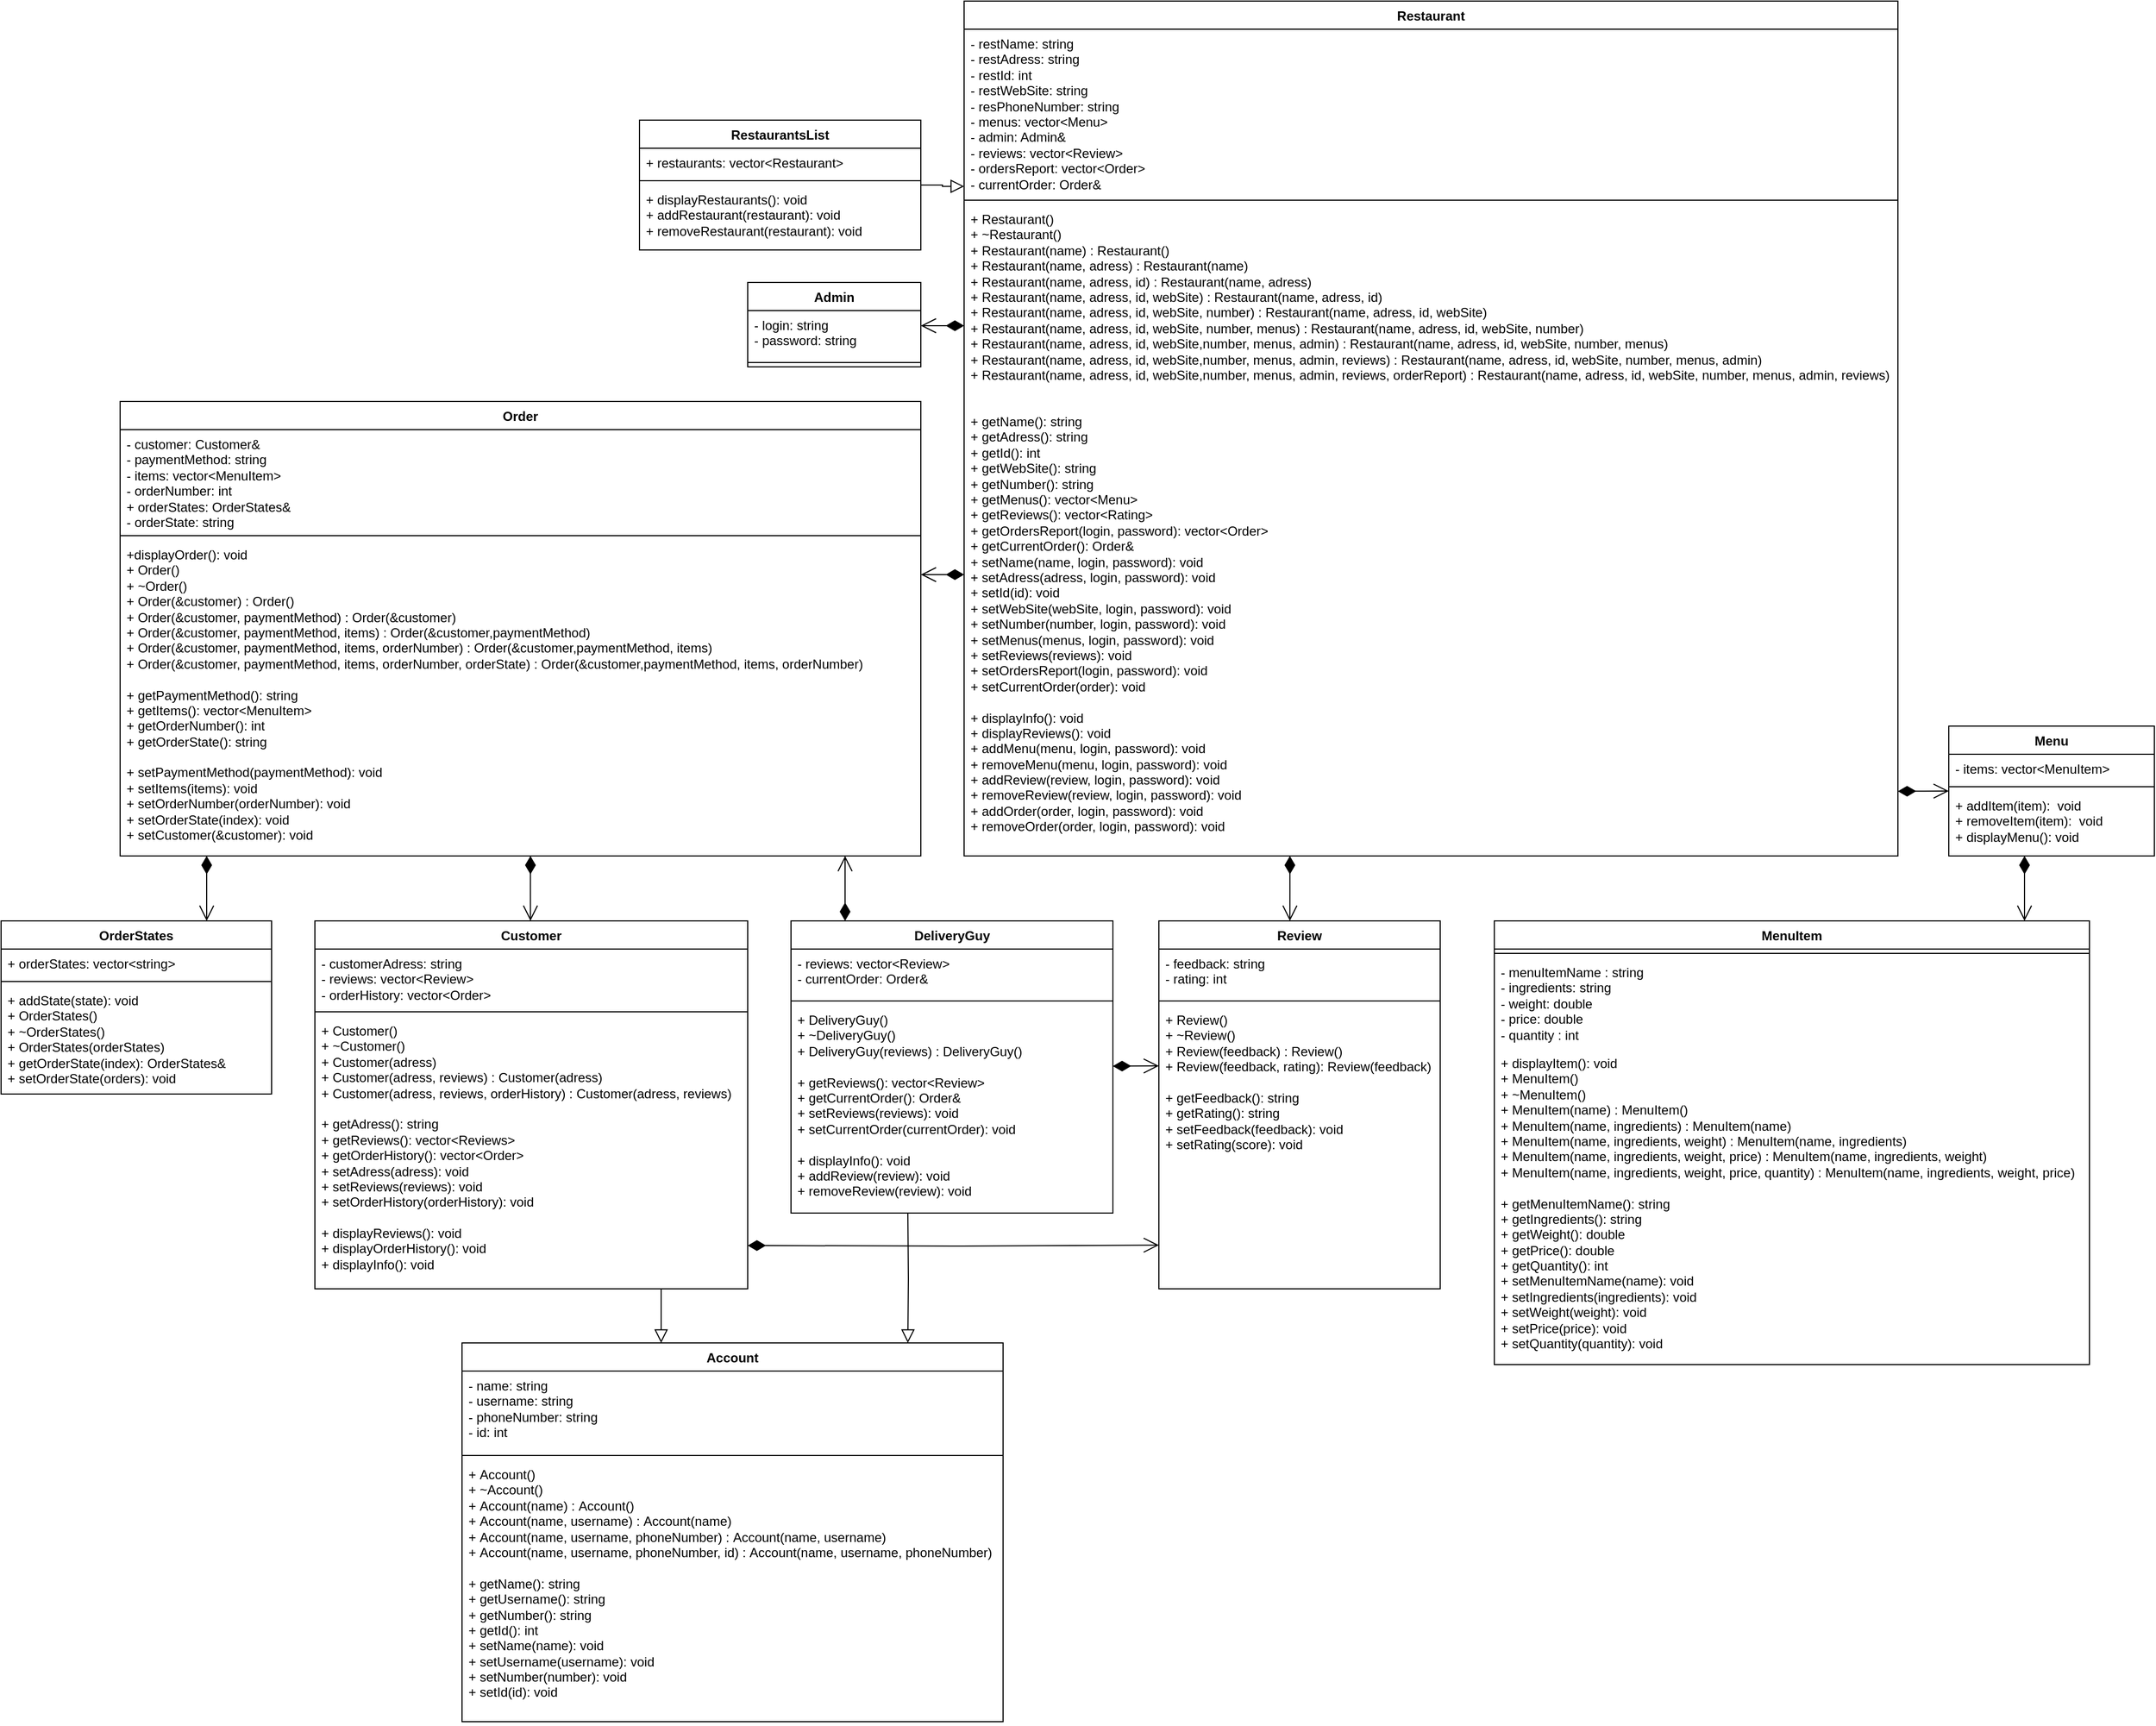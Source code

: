 <mxfile version="23.1.2" type="github">
  <diagram name="Сторінка-1" id="nTbSs-eOX7MSh_iyYzCm">
    <mxGraphModel dx="4687" dy="3538" grid="1" gridSize="10" guides="1" tooltips="1" connect="1" arrows="1" fold="1" page="1" pageScale="1" pageWidth="827" pageHeight="1169" math="0" shadow="0">
      <root>
        <mxCell id="0" />
        <mxCell id="1" parent="0" />
        <mxCell id="OtCIeRJ54kRGpg4Z5k2t-1" value="Customer" style="swimlane;fontStyle=1;align=center;verticalAlign=top;childLayout=stackLayout;horizontal=1;startSize=26;horizontalStack=0;resizeParent=1;resizeParentMax=0;resizeLast=0;collapsible=1;marginBottom=0;whiteSpace=wrap;html=1;" parent="1" vertex="1">
          <mxGeometry x="-1790" y="-330" width="400" height="340" as="geometry" />
        </mxCell>
        <mxCell id="OtCIeRJ54kRGpg4Z5k2t-2" value="- customerAdress: string&lt;br&gt;- reviews: vector&amp;lt;Review&amp;gt;&lt;br&gt;- orderHistory: vector&amp;lt;Order&amp;gt;" style="text;strokeColor=none;fillColor=none;align=left;verticalAlign=top;spacingLeft=4;spacingRight=4;overflow=hidden;rotatable=0;points=[[0,0.5],[1,0.5]];portConstraint=eastwest;whiteSpace=wrap;html=1;" parent="OtCIeRJ54kRGpg4Z5k2t-1" vertex="1">
          <mxGeometry y="26" width="400" height="54" as="geometry" />
        </mxCell>
        <mxCell id="OtCIeRJ54kRGpg4Z5k2t-3" value="" style="line;strokeWidth=1;fillColor=none;align=left;verticalAlign=middle;spacingTop=-1;spacingLeft=3;spacingRight=3;rotatable=0;labelPosition=right;points=[];portConstraint=eastwest;strokeColor=inherit;" parent="OtCIeRJ54kRGpg4Z5k2t-1" vertex="1">
          <mxGeometry y="80" width="400" height="8" as="geometry" />
        </mxCell>
        <mxCell id="OtCIeRJ54kRGpg4Z5k2t-4" value="+ Customer()&lt;br&gt;+ ~Customer()&lt;br&gt;+ Customer(adress)&lt;br&gt;+ Customer(adress, reviews) : Customer(adress)&lt;br&gt;+ Customer(adress, reviews, orderHistory) : Customer(adress, reviews)&amp;nbsp;&lt;br style=&quot;border-color: var(--border-color);&quot;&gt;&amp;nbsp;&lt;br&gt;+ getAdress(): string&lt;br&gt;+ getReviews(): vector&amp;lt;Reviews&amp;gt;&lt;br&gt;+ getOrderHistory(): vector&amp;lt;Order&amp;gt;&lt;br style=&quot;border-color: var(--border-color);&quot;&gt;+ setAdress(adress): void&lt;br&gt;+ setReviews(reviews): void&lt;br&gt;+ setOrderHistory(orderHistory): void&lt;br style=&quot;border-color: var(--border-color);&quot;&gt;&lt;br&gt;+ displayReviews(): void&lt;br&gt;+ displayOrderHistory(): void&lt;br style=&quot;border-color: var(--border-color);&quot;&gt;+ displayInfo(): void" style="text;strokeColor=none;fillColor=none;align=left;verticalAlign=top;spacingLeft=4;spacingRight=4;overflow=hidden;rotatable=0;points=[[0,0.5],[1,0.5]];portConstraint=eastwest;whiteSpace=wrap;html=1;" parent="OtCIeRJ54kRGpg4Z5k2t-1" vertex="1">
          <mxGeometry y="88" width="400" height="252" as="geometry" />
        </mxCell>
        <mxCell id="OtCIeRJ54kRGpg4Z5k2t-5" value="MenuItem" style="swimlane;fontStyle=1;align=center;verticalAlign=top;childLayout=stackLayout;horizontal=1;startSize=26;horizontalStack=0;resizeParent=1;resizeParentMax=0;resizeLast=0;collapsible=1;marginBottom=0;whiteSpace=wrap;html=1;" parent="1" vertex="1">
          <mxGeometry x="-700" y="-330" width="550" height="410" as="geometry" />
        </mxCell>
        <mxCell id="OtCIeRJ54kRGpg4Z5k2t-7" value="" style="line;strokeWidth=1;fillColor=none;align=left;verticalAlign=middle;spacingTop=-1;spacingLeft=3;spacingRight=3;rotatable=0;labelPosition=right;points=[];portConstraint=eastwest;strokeColor=inherit;" parent="OtCIeRJ54kRGpg4Z5k2t-5" vertex="1">
          <mxGeometry y="26" width="550" height="8" as="geometry" />
        </mxCell>
        <mxCell id="OtCIeRJ54kRGpg4Z5k2t-6" value="- menuItemName : string&lt;br&gt;- ingredients: string&amp;nbsp;&lt;br&gt;- weight: double&lt;br&gt;- price: double&lt;br&gt;- quantity : int" style="text;strokeColor=none;fillColor=none;align=left;verticalAlign=top;spacingLeft=4;spacingRight=4;overflow=hidden;rotatable=0;points=[[0,0.5],[1,0.5]];portConstraint=eastwest;whiteSpace=wrap;html=1;" parent="OtCIeRJ54kRGpg4Z5k2t-5" vertex="1">
          <mxGeometry y="34" width="550" height="84" as="geometry" />
        </mxCell>
        <mxCell id="OtCIeRJ54kRGpg4Z5k2t-8" value="+ displayItem(): void&lt;br&gt;+ MenuItem()&lt;br&gt;+ ~MenuItem()&lt;br&gt;+ MenuItem(name) : MenuItem()&lt;br&gt;+ MenuItem(name, ingredients) : MenuItem(name)&lt;br&gt;+ MenuItem(name, ingredients, weight) : MenuItem(name, ingredients)&lt;br&gt;+ MenuItem(name, ingredients, weight, price) : MenuItem(name, ingredients, weight)&lt;br&gt;+ MenuItem(name, ingredients, weight, price, quantity) : MenuItem(name, ingredients, weight, price)&lt;br&gt;&lt;br&gt;+ getMenuItemName(): string&lt;br&gt;+ getIngredients(): string&lt;br&gt;+ getWeight(): double&lt;br&gt;+ getPrice(): double&lt;br&gt;+ getQuantity(): int&lt;br&gt;+ setMenuItemName(name): void&lt;br style=&quot;border-color: var(--border-color);&quot;&gt;+ setIngredients(ingredients): void&lt;br style=&quot;border-color: var(--border-color);&quot;&gt;+ setWeight(weight): void&lt;br style=&quot;border-color: var(--border-color);&quot;&gt;+ setPrice(price): void&lt;br style=&quot;border-color: var(--border-color);&quot;&gt;+ setQuantity(quantity): void" style="text;strokeColor=none;fillColor=none;align=left;verticalAlign=top;spacingLeft=4;spacingRight=4;overflow=hidden;rotatable=0;points=[[0,0.5],[1,0.5]];portConstraint=eastwest;whiteSpace=wrap;html=1;" parent="OtCIeRJ54kRGpg4Z5k2t-5" vertex="1">
          <mxGeometry y="118" width="550" height="292" as="geometry" />
        </mxCell>
        <mxCell id="OtCIeRJ54kRGpg4Z5k2t-9" value="Menu" style="swimlane;fontStyle=1;align=center;verticalAlign=top;childLayout=stackLayout;horizontal=1;startSize=26;horizontalStack=0;resizeParent=1;resizeParentMax=0;resizeLast=0;collapsible=1;marginBottom=0;whiteSpace=wrap;html=1;" parent="1" vertex="1">
          <mxGeometry x="-280" y="-510" width="190" height="120" as="geometry" />
        </mxCell>
        <mxCell id="OtCIeRJ54kRGpg4Z5k2t-10" value="- items: vector&amp;lt;MenuItem&amp;gt;" style="text;strokeColor=none;fillColor=none;align=left;verticalAlign=top;spacingLeft=4;spacingRight=4;overflow=hidden;rotatable=0;points=[[0,0.5],[1,0.5]];portConstraint=eastwest;whiteSpace=wrap;html=1;" parent="OtCIeRJ54kRGpg4Z5k2t-9" vertex="1">
          <mxGeometry y="26" width="190" height="26" as="geometry" />
        </mxCell>
        <mxCell id="OtCIeRJ54kRGpg4Z5k2t-11" value="" style="line;strokeWidth=1;fillColor=none;align=left;verticalAlign=middle;spacingTop=-1;spacingLeft=3;spacingRight=3;rotatable=0;labelPosition=right;points=[];portConstraint=eastwest;strokeColor=inherit;" parent="OtCIeRJ54kRGpg4Z5k2t-9" vertex="1">
          <mxGeometry y="52" width="190" height="8" as="geometry" />
        </mxCell>
        <mxCell id="OtCIeRJ54kRGpg4Z5k2t-12" value="+ addItem(item):&amp;nbsp; void&lt;br&gt;+ removeItem(item):&amp;nbsp; void&lt;br&gt;+ displayMenu(): void" style="text;strokeColor=none;fillColor=none;align=left;verticalAlign=top;spacingLeft=4;spacingRight=4;overflow=hidden;rotatable=0;points=[[0,0.5],[1,0.5]];portConstraint=eastwest;whiteSpace=wrap;html=1;" parent="OtCIeRJ54kRGpg4Z5k2t-9" vertex="1">
          <mxGeometry y="60" width="190" height="60" as="geometry" />
        </mxCell>
        <mxCell id="OtCIeRJ54kRGpg4Z5k2t-18" value="Order" style="swimlane;fontStyle=1;align=center;verticalAlign=top;childLayout=stackLayout;horizontal=1;startSize=26;horizontalStack=0;resizeParent=1;resizeParentMax=0;resizeLast=0;collapsible=1;marginBottom=0;whiteSpace=wrap;html=1;" parent="1" vertex="1">
          <mxGeometry x="-1970" y="-810" width="740" height="420" as="geometry" />
        </mxCell>
        <mxCell id="OtCIeRJ54kRGpg4Z5k2t-19" value="-&amp;nbsp;customer: Customer&amp;amp;&lt;br&gt;- paymentMethod: string&lt;br&gt;- items: vector&amp;lt;MenuItem&amp;gt;&lt;br&gt;- orderNumber: int&lt;br&gt;+ orderStates: OrderStates&amp;amp;&lt;br&gt;- orderState: string" style="text;strokeColor=none;fillColor=none;align=left;verticalAlign=top;spacingLeft=4;spacingRight=4;overflow=hidden;rotatable=0;points=[[0,0.5],[1,0.5]];portConstraint=eastwest;whiteSpace=wrap;html=1;" parent="OtCIeRJ54kRGpg4Z5k2t-18" vertex="1">
          <mxGeometry y="26" width="740" height="94" as="geometry" />
        </mxCell>
        <mxCell id="OtCIeRJ54kRGpg4Z5k2t-20" value="" style="line;strokeWidth=1;fillColor=none;align=left;verticalAlign=middle;spacingTop=-1;spacingLeft=3;spacingRight=3;rotatable=0;labelPosition=right;points=[];portConstraint=eastwest;strokeColor=inherit;" parent="OtCIeRJ54kRGpg4Z5k2t-18" vertex="1">
          <mxGeometry y="120" width="740" height="8" as="geometry" />
        </mxCell>
        <mxCell id="OtCIeRJ54kRGpg4Z5k2t-21" value="+displayOrder(): void&lt;br&gt;+ Order()&lt;br&gt;+ ~Order()&lt;br&gt;+ Order(&amp;amp;customer) : Order()&lt;br&gt;+ Order(&amp;amp;customer, paymentMethod) : Order(&amp;amp;customer)&lt;br&gt;+ Order(&amp;amp;customer, paymentMethod, items) : Order(&amp;amp;customer,paymentMethod)&lt;br&gt;+ Order(&amp;amp;customer, paymentMethod, items, orderNumber) : Order(&amp;amp;customer,paymentMethod, items)&lt;br&gt;+ Order(&amp;amp;customer, paymentMethod, items, orderNumber, orderState) : Order(&amp;amp;customer,paymentMethod, items, orderNumber)&lt;br&gt;&lt;br&gt;+ getPaymentMethod(): string&lt;br&gt;+ getItems(): vector&amp;lt;MenuItem&amp;gt;&lt;br&gt;+ getOrderNumber(): int&lt;br&gt;+ getOrderState(): string&lt;br&gt;&lt;br&gt;+ setPaymentMethod(paymentMethod): void&lt;br style=&quot;border-color: var(--border-color);&quot;&gt;+ setItems(items): void&lt;br style=&quot;border-color: var(--border-color);&quot;&gt;+ setOrderNumber(orderNumber): void&lt;br style=&quot;border-color: var(--border-color);&quot;&gt;+ setOrderState(index): void&lt;br&gt;+ setCustomer(&amp;amp;customer): void" style="text;strokeColor=none;fillColor=none;align=left;verticalAlign=top;spacingLeft=4;spacingRight=4;overflow=hidden;rotatable=0;points=[[0,0.5],[1,0.5]];portConstraint=eastwest;whiteSpace=wrap;html=1;" parent="OtCIeRJ54kRGpg4Z5k2t-18" vertex="1">
          <mxGeometry y="128" width="740" height="292" as="geometry" />
        </mxCell>
        <mxCell id="OtCIeRJ54kRGpg4Z5k2t-44" value="RestaurantsList" style="swimlane;fontStyle=1;align=center;verticalAlign=top;childLayout=stackLayout;horizontal=1;startSize=26;horizontalStack=0;resizeParent=1;resizeParentMax=0;resizeLast=0;collapsible=1;marginBottom=0;whiteSpace=wrap;html=1;" parent="1" vertex="1">
          <mxGeometry x="-1490" y="-1070" width="260" height="120" as="geometry" />
        </mxCell>
        <mxCell id="OtCIeRJ54kRGpg4Z5k2t-45" value="+ restaurants: vector&amp;lt;Restaurant&amp;gt;" style="text;strokeColor=none;fillColor=none;align=left;verticalAlign=top;spacingLeft=4;spacingRight=4;overflow=hidden;rotatable=0;points=[[0,0.5],[1,0.5]];portConstraint=eastwest;whiteSpace=wrap;html=1;" parent="OtCIeRJ54kRGpg4Z5k2t-44" vertex="1">
          <mxGeometry y="26" width="260" height="26" as="geometry" />
        </mxCell>
        <mxCell id="OtCIeRJ54kRGpg4Z5k2t-46" value="" style="line;strokeWidth=1;fillColor=none;align=left;verticalAlign=middle;spacingTop=-1;spacingLeft=3;spacingRight=3;rotatable=0;labelPosition=right;points=[];portConstraint=eastwest;strokeColor=inherit;" parent="OtCIeRJ54kRGpg4Z5k2t-44" vertex="1">
          <mxGeometry y="52" width="260" height="8" as="geometry" />
        </mxCell>
        <mxCell id="OtCIeRJ54kRGpg4Z5k2t-47" value="+ displayRestaurants(): void&lt;br&gt;+ addRestaurant(restaurant): void&lt;br&gt;+ removeRestaurant(restaurant): void" style="text;strokeColor=none;fillColor=none;align=left;verticalAlign=top;spacingLeft=4;spacingRight=4;overflow=hidden;rotatable=0;points=[[0,0.5],[1,0.5]];portConstraint=eastwest;whiteSpace=wrap;html=1;" parent="OtCIeRJ54kRGpg4Z5k2t-44" vertex="1">
          <mxGeometry y="60" width="260" height="60" as="geometry" />
        </mxCell>
        <mxCell id="Xwp7wJV6A2e9DXdXFIzc-5" value="Restaurant" style="swimlane;fontStyle=1;align=center;verticalAlign=top;childLayout=stackLayout;horizontal=1;startSize=26;horizontalStack=0;resizeParent=1;resizeParentMax=0;resizeLast=0;collapsible=1;marginBottom=0;whiteSpace=wrap;html=1;" vertex="1" parent="1">
          <mxGeometry x="-1190" y="-1180" width="863" height="790" as="geometry" />
        </mxCell>
        <mxCell id="Xwp7wJV6A2e9DXdXFIzc-6" value="- restName: string&lt;br style=&quot;border-color: var(--border-color);&quot;&gt;- restAdress: string&lt;br style=&quot;border-color: var(--border-color);&quot;&gt;- restId: int&lt;br style=&quot;border-color: var(--border-color);&quot;&gt;- restWebSite: string&lt;br&gt;- resPhoneNumber: string&lt;br style=&quot;border-color: var(--border-color);&quot;&gt;- menus: vector&amp;lt;Menu&amp;gt;&lt;br&gt;- admin: Admin&amp;amp;&lt;br&gt;- reviews: vector&amp;lt;Review&amp;gt;&lt;br&gt;- ordersReport: vector&amp;lt;Order&amp;gt;&lt;br&gt;- currentOrder: Order&amp;amp;" style="text;strokeColor=none;fillColor=none;align=left;verticalAlign=top;spacingLeft=4;spacingRight=4;overflow=hidden;rotatable=0;points=[[0,0.5],[1,0.5]];portConstraint=eastwest;whiteSpace=wrap;html=1;" vertex="1" parent="Xwp7wJV6A2e9DXdXFIzc-5">
          <mxGeometry y="26" width="863" height="154" as="geometry" />
        </mxCell>
        <mxCell id="Xwp7wJV6A2e9DXdXFIzc-7" value="" style="line;strokeWidth=1;fillColor=none;align=left;verticalAlign=middle;spacingTop=-1;spacingLeft=3;spacingRight=3;rotatable=0;labelPosition=right;points=[];portConstraint=eastwest;strokeColor=inherit;" vertex="1" parent="Xwp7wJV6A2e9DXdXFIzc-5">
          <mxGeometry y="180" width="863" height="8" as="geometry" />
        </mxCell>
        <mxCell id="Xwp7wJV6A2e9DXdXFIzc-8" value="+ Restaurant()&lt;br&gt;+ ~Restaurant()&lt;br&gt;+ Restaurant(name) : Restaurant()&lt;br&gt;+ Restaurant(name, adress) : Restaurant(name)&lt;br&gt;+ Restaurant(name, adress, id) : Restaurant(name, adress)&lt;br&gt;+ Restaurant(name, adress, id, webSite) : Restaurant(name, adress, id)&lt;br&gt;+ Restaurant(name, adress, id, webSite, number) : Restaurant(name, adress, id, webSite)&lt;br style=&quot;border-color: var(--border-color);&quot;&gt;+ Restaurant(name, adress, id, webSite, number, menus) : Restaurant(name, adress, id, webSite, number)&lt;br&gt;+ Restaurant(name, adress, id, webSite,number,&amp;nbsp;menus, admin) : Restaurant(name, adress, id, webSite, number, menus)&lt;br&gt;+ Restaurant(name, adress, id, webSite,number,&amp;nbsp;menus, admin, reviews) : Restaurant(name, adress, id, webSite, number, menus, admin)&lt;br&gt;+ Restaurant(name, adress, id, webSite,number,&amp;nbsp;menus, admin, reviews, orderReport) : Restaurant(name, adress, id, webSite, number, menus, admin, reviews)&lt;br style=&quot;border-color: var(--border-color);&quot;&gt;&lt;br&gt;&lt;br&gt;+ getName(): string&lt;br&gt;+ getAdress(): string&lt;br&gt;+ getId(): int&lt;br&gt;+ getWebSite(): string&lt;br&gt;+ getNumber(): string&lt;br style=&quot;border-color: var(--border-color);&quot;&gt;+ getMenus(): vector&amp;lt;Menu&amp;gt;&lt;br&gt;+ getReviews(): vector&amp;lt;Rating&amp;gt;&lt;br&gt;+ getOrdersReport(login, password): vector&amp;lt;Order&amp;gt;&lt;br&gt;+ getCurrentOrder(): Order&amp;amp;&lt;br style=&quot;border-color: var(--border-color);&quot;&gt;+ setName(name, login, password): void&lt;br style=&quot;border-color: var(--border-color);&quot;&gt;+ setAdress(adress, login, password): void&lt;br style=&quot;border-color: var(--border-color);&quot;&gt;+ setId(id): void&lt;br style=&quot;border-color: var(--border-color);&quot;&gt;+ setWebSite(webSite, login, password): void&lt;br&gt;+ setNumber(number, login, password): void&lt;br style=&quot;border-color: var(--border-color);&quot;&gt;+ setMenus(menus, login, password): void&lt;br&gt;+ setReviews(reviews): void&lt;br&gt;+ setOrdersReport(login, password): void&lt;br&gt;+ setCurrentOrder(order): void&lt;br style=&quot;border-color: var(--border-color);&quot;&gt;&lt;br&gt;+ displayInfo(): void&lt;br&gt;+ displayReviews(): void&lt;br style=&quot;border-color: var(--border-color);&quot;&gt;+ addMenu(menu, login, password): void&lt;br&gt;+ removeMenu(menu, login, password): void&lt;br&gt;+ addReview(review, login, password): void&lt;br&gt;+ removeReview(review, login, password): void&lt;br&gt;+ addOrder(order, login, password): void&lt;br&gt;+ removeOrder(order, login, password): void&lt;br&gt;" style="text;strokeColor=none;fillColor=none;align=left;verticalAlign=top;spacingLeft=4;spacingRight=4;overflow=hidden;rotatable=0;points=[[0,0.5],[1,0.5]];portConstraint=eastwest;whiteSpace=wrap;html=1;" vertex="1" parent="Xwp7wJV6A2e9DXdXFIzc-5">
          <mxGeometry y="188" width="863" height="602" as="geometry" />
        </mxCell>
        <mxCell id="Xwp7wJV6A2e9DXdXFIzc-21" value="Admin" style="swimlane;fontStyle=1;align=center;verticalAlign=top;childLayout=stackLayout;horizontal=1;startSize=26;horizontalStack=0;resizeParent=1;resizeParentMax=0;resizeLast=0;collapsible=1;marginBottom=0;whiteSpace=wrap;html=1;" vertex="1" parent="1">
          <mxGeometry x="-1390" y="-920" width="160" height="78" as="geometry" />
        </mxCell>
        <mxCell id="Xwp7wJV6A2e9DXdXFIzc-22" value="- login: string&lt;br&gt;- password: string" style="text;strokeColor=none;fillColor=none;align=left;verticalAlign=top;spacingLeft=4;spacingRight=4;overflow=hidden;rotatable=0;points=[[0,0.5],[1,0.5]];portConstraint=eastwest;whiteSpace=wrap;html=1;" vertex="1" parent="Xwp7wJV6A2e9DXdXFIzc-21">
          <mxGeometry y="26" width="160" height="44" as="geometry" />
        </mxCell>
        <mxCell id="Xwp7wJV6A2e9DXdXFIzc-23" value="" style="line;strokeWidth=1;fillColor=none;align=left;verticalAlign=middle;spacingTop=-1;spacingLeft=3;spacingRight=3;rotatable=0;labelPosition=right;points=[];portConstraint=eastwest;strokeColor=inherit;" vertex="1" parent="Xwp7wJV6A2e9DXdXFIzc-21">
          <mxGeometry y="70" width="160" height="8" as="geometry" />
        </mxCell>
        <mxCell id="Xwp7wJV6A2e9DXdXFIzc-25" value="Review" style="swimlane;fontStyle=1;align=center;verticalAlign=top;childLayout=stackLayout;horizontal=1;startSize=26;horizontalStack=0;resizeParent=1;resizeParentMax=0;resizeLast=0;collapsible=1;marginBottom=0;whiteSpace=wrap;html=1;" vertex="1" parent="1">
          <mxGeometry x="-1010" y="-330" width="260" height="340" as="geometry" />
        </mxCell>
        <mxCell id="Xwp7wJV6A2e9DXdXFIzc-26" value="- feedback: string&lt;br&gt;- rating: int" style="text;strokeColor=none;fillColor=none;align=left;verticalAlign=top;spacingLeft=4;spacingRight=4;overflow=hidden;rotatable=0;points=[[0,0.5],[1,0.5]];portConstraint=eastwest;whiteSpace=wrap;html=1;" vertex="1" parent="Xwp7wJV6A2e9DXdXFIzc-25">
          <mxGeometry y="26" width="260" height="44" as="geometry" />
        </mxCell>
        <mxCell id="Xwp7wJV6A2e9DXdXFIzc-27" value="" style="line;strokeWidth=1;fillColor=none;align=left;verticalAlign=middle;spacingTop=-1;spacingLeft=3;spacingRight=3;rotatable=0;labelPosition=right;points=[];portConstraint=eastwest;strokeColor=inherit;" vertex="1" parent="Xwp7wJV6A2e9DXdXFIzc-25">
          <mxGeometry y="70" width="260" height="8" as="geometry" />
        </mxCell>
        <mxCell id="Xwp7wJV6A2e9DXdXFIzc-28" value="+&amp;nbsp;Review()&lt;br&gt;+ ~Review()&lt;br&gt;+&amp;nbsp;Review(feedback) :&amp;nbsp;Review()&lt;br&gt;+&amp;nbsp;Review(feedback, rating):&amp;nbsp;Review(feedback)&lt;br style=&quot;border-color: var(--border-color);&quot;&gt;&lt;br&gt;+ getFeedback(): string&lt;br&gt;+ getRating(): string&lt;br style=&quot;border-color: var(--border-color);&quot;&gt;+ setFeedback(feedback): void&lt;br&gt;+ setRating(score): void" style="text;strokeColor=none;fillColor=none;align=left;verticalAlign=top;spacingLeft=4;spacingRight=4;overflow=hidden;rotatable=0;points=[[0,0.5],[1,0.5]];portConstraint=eastwest;whiteSpace=wrap;html=1;" vertex="1" parent="Xwp7wJV6A2e9DXdXFIzc-25">
          <mxGeometry y="78" width="260" height="262" as="geometry" />
        </mxCell>
        <mxCell id="Xwp7wJV6A2e9DXdXFIzc-30" value="" style="endArrow=open;html=1;endSize=12;startArrow=diamondThin;startSize=14;startFill=1;edgeStyle=orthogonalEdgeStyle;align=left;verticalAlign=bottom;rounded=0;" edge="1" parent="1">
          <mxGeometry x="-1" y="3" relative="1" as="geometry">
            <mxPoint x="-1190" y="-880" as="sourcePoint" />
            <mxPoint x="-1230" y="-880" as="targetPoint" />
            <Array as="points">
              <mxPoint x="-1190" y="-880" />
              <mxPoint x="-1190" y="-880" />
            </Array>
          </mxGeometry>
        </mxCell>
        <mxCell id="Xwp7wJV6A2e9DXdXFIzc-39" value="" style="endArrow=open;html=1;endSize=12;startArrow=diamondThin;startSize=14;startFill=1;edgeStyle=orthogonalEdgeStyle;align=left;verticalAlign=bottom;rounded=0;" edge="1" parent="1">
          <mxGeometry x="-1" y="3" relative="1" as="geometry">
            <mxPoint x="-1890" y="-390" as="sourcePoint" />
            <mxPoint x="-1890" y="-330.03" as="targetPoint" />
            <Array as="points">
              <mxPoint x="-1889.5" y="-360" />
              <mxPoint x="-1889.5" y="-360" />
            </Array>
          </mxGeometry>
        </mxCell>
        <mxCell id="Xwp7wJV6A2e9DXdXFIzc-41" value="DeliveryGuy" style="swimlane;fontStyle=1;align=center;verticalAlign=top;childLayout=stackLayout;horizontal=1;startSize=26;horizontalStack=0;resizeParent=1;resizeParentMax=0;resizeLast=0;collapsible=1;marginBottom=0;whiteSpace=wrap;html=1;" vertex="1" parent="1">
          <mxGeometry x="-1350" y="-330" width="297.5" height="270" as="geometry" />
        </mxCell>
        <mxCell id="Xwp7wJV6A2e9DXdXFIzc-42" value="- reviews: vector&amp;lt;Review&amp;gt;&lt;br&gt;- currentOrder: Order&amp;amp;" style="text;strokeColor=none;fillColor=none;align=left;verticalAlign=top;spacingLeft=4;spacingRight=4;overflow=hidden;rotatable=0;points=[[0,0.5],[1,0.5]];portConstraint=eastwest;whiteSpace=wrap;html=1;" vertex="1" parent="Xwp7wJV6A2e9DXdXFIzc-41">
          <mxGeometry y="26" width="297.5" height="44" as="geometry" />
        </mxCell>
        <mxCell id="Xwp7wJV6A2e9DXdXFIzc-43" value="" style="line;strokeWidth=1;fillColor=none;align=left;verticalAlign=middle;spacingTop=-1;spacingLeft=3;spacingRight=3;rotatable=0;labelPosition=right;points=[];portConstraint=eastwest;strokeColor=inherit;" vertex="1" parent="Xwp7wJV6A2e9DXdXFIzc-41">
          <mxGeometry y="70" width="297.5" height="8" as="geometry" />
        </mxCell>
        <mxCell id="Xwp7wJV6A2e9DXdXFIzc-44" value="+&amp;nbsp;DeliveryGuy()&lt;br&gt;+ ~DeliveryGuy()&lt;br&gt;+&amp;nbsp;DeliveryGuy(reviews) : DeliveryGuy()&lt;br&gt;&lt;br&gt;+ getReviews(): vector&amp;lt;Review&amp;gt;&lt;br&gt;+ getCurrentOrder(): Order&amp;amp;&lt;br&gt;+ setReviews(reviews): void&lt;br style=&quot;border-color: var(--border-color);&quot;&gt;+ setCurrentOrder(currentOrder): void&lt;br&gt;&lt;br&gt;+ displayInfo(): void&lt;br&gt;+ addReview(review): void&lt;br style=&quot;border-color: var(--border-color);&quot;&gt;+ removeReview(review): void" style="text;strokeColor=none;fillColor=none;align=left;verticalAlign=top;spacingLeft=4;spacingRight=4;overflow=hidden;rotatable=0;points=[[0,0.5],[1,0.5]];portConstraint=eastwest;whiteSpace=wrap;html=1;" vertex="1" parent="Xwp7wJV6A2e9DXdXFIzc-41">
          <mxGeometry y="78" width="297.5" height="192" as="geometry" />
        </mxCell>
        <mxCell id="Xwp7wJV6A2e9DXdXFIzc-45" value="Account" style="swimlane;fontStyle=1;align=center;verticalAlign=top;childLayout=stackLayout;horizontal=1;startSize=26;horizontalStack=0;resizeParent=1;resizeParentMax=0;resizeLast=0;collapsible=1;marginBottom=0;whiteSpace=wrap;html=1;" vertex="1" parent="1">
          <mxGeometry x="-1654" y="60" width="500" height="350" as="geometry" />
        </mxCell>
        <mxCell id="Xwp7wJV6A2e9DXdXFIzc-46" value="- name: string&lt;br&gt;- username: string&lt;br style=&quot;border-color: var(--border-color);&quot;&gt;- phoneNumber: string&lt;br&gt;- id: int&amp;nbsp;" style="text;strokeColor=none;fillColor=none;align=left;verticalAlign=top;spacingLeft=4;spacingRight=4;overflow=hidden;rotatable=0;points=[[0,0.5],[1,0.5]];portConstraint=eastwest;whiteSpace=wrap;html=1;" vertex="1" parent="Xwp7wJV6A2e9DXdXFIzc-45">
          <mxGeometry y="26" width="500" height="74" as="geometry" />
        </mxCell>
        <mxCell id="Xwp7wJV6A2e9DXdXFIzc-47" value="" style="line;strokeWidth=1;fillColor=none;align=left;verticalAlign=middle;spacingTop=-1;spacingLeft=3;spacingRight=3;rotatable=0;labelPosition=right;points=[];portConstraint=eastwest;strokeColor=inherit;" vertex="1" parent="Xwp7wJV6A2e9DXdXFIzc-45">
          <mxGeometry y="100" width="500" height="8" as="geometry" />
        </mxCell>
        <mxCell id="Xwp7wJV6A2e9DXdXFIzc-48" value="+&amp;nbsp;Account()&lt;br style=&quot;border-color: var(--border-color);&quot;&gt;+ ~Account()&lt;br style=&quot;border-color: var(--border-color);&quot;&gt;+&amp;nbsp;Account(name) :&amp;nbsp;Account()&lt;br style=&quot;border-color: var(--border-color);&quot;&gt;+&amp;nbsp;Account(name, username) :&amp;nbsp;Account(name)&lt;br&gt;+&amp;nbsp;Account(name, username, phoneNumber) :&amp;nbsp;Account(name, username)&lt;br style=&quot;border-color: var(--border-color);&quot;&gt;+&amp;nbsp;Account(name, username, phoneNumber, id) :&amp;nbsp;Account(name, username, phoneNumber)&lt;br&gt;&lt;br&gt;+ getName(): string&lt;br style=&quot;border-color: var(--border-color);&quot;&gt;+ getUsername(): string&lt;br style=&quot;border-color: var(--border-color);&quot;&gt;+ getNumber(): string&lt;br style=&quot;border-color: var(--border-color);&quot;&gt;+ getId(): int&lt;br style=&quot;border-color: var(--border-color);&quot;&gt;+ setName(name): void&lt;br style=&quot;border-color: var(--border-color);&quot;&gt;+ setUsername(username): void&lt;br style=&quot;border-color: var(--border-color);&quot;&gt;+ setNumber(number): void&lt;br&gt;+ setId(id): void" style="text;strokeColor=none;fillColor=none;align=left;verticalAlign=top;spacingLeft=4;spacingRight=4;overflow=hidden;rotatable=0;points=[[0,0.5],[1,0.5]];portConstraint=eastwest;whiteSpace=wrap;html=1;" vertex="1" parent="Xwp7wJV6A2e9DXdXFIzc-45">
          <mxGeometry y="108" width="500" height="242" as="geometry" />
        </mxCell>
        <mxCell id="Xwp7wJV6A2e9DXdXFIzc-49" value="OrderStates" style="swimlane;fontStyle=1;align=center;verticalAlign=top;childLayout=stackLayout;horizontal=1;startSize=26;horizontalStack=0;resizeParent=1;resizeParentMax=0;resizeLast=0;collapsible=1;marginBottom=0;whiteSpace=wrap;html=1;" vertex="1" parent="1">
          <mxGeometry x="-2080" y="-330" width="250" height="160" as="geometry" />
        </mxCell>
        <mxCell id="Xwp7wJV6A2e9DXdXFIzc-50" value="+ orderStates: vector&amp;lt;string&amp;gt;&amp;nbsp;" style="text;strokeColor=none;fillColor=none;align=left;verticalAlign=top;spacingLeft=4;spacingRight=4;overflow=hidden;rotatable=0;points=[[0,0.5],[1,0.5]];portConstraint=eastwest;whiteSpace=wrap;html=1;" vertex="1" parent="Xwp7wJV6A2e9DXdXFIzc-49">
          <mxGeometry y="26" width="250" height="26" as="geometry" />
        </mxCell>
        <mxCell id="Xwp7wJV6A2e9DXdXFIzc-51" value="" style="line;strokeWidth=1;fillColor=none;align=left;verticalAlign=middle;spacingTop=-1;spacingLeft=3;spacingRight=3;rotatable=0;labelPosition=right;points=[];portConstraint=eastwest;strokeColor=inherit;" vertex="1" parent="Xwp7wJV6A2e9DXdXFIzc-49">
          <mxGeometry y="52" width="250" height="8" as="geometry" />
        </mxCell>
        <mxCell id="Xwp7wJV6A2e9DXdXFIzc-52" value="+ addState(state): void&lt;br style=&quot;border-color: var(--border-color);&quot;&gt;+ OrderStates()&lt;br style=&quot;border-color: var(--border-color);&quot;&gt;+ ~OrderStates()&lt;br style=&quot;border-color: var(--border-color);&quot;&gt;+ OrderStates(orderStates)&lt;br style=&quot;border-color: var(--border-color);&quot;&gt;+ getOrderState(index): OrderStates&amp;amp;&lt;br&gt;+ setOrderState(orders): void" style="text;strokeColor=none;fillColor=none;align=left;verticalAlign=top;spacingLeft=4;spacingRight=4;overflow=hidden;rotatable=0;points=[[0,0.5],[1,0.5]];portConstraint=eastwest;whiteSpace=wrap;html=1;" vertex="1" parent="Xwp7wJV6A2e9DXdXFIzc-49">
          <mxGeometry y="60" width="250" height="100" as="geometry" />
        </mxCell>
        <mxCell id="Xwp7wJV6A2e9DXdXFIzc-64" value="" style="endArrow=open;html=1;endSize=12;startArrow=diamondThin;startSize=14;startFill=1;edgeStyle=orthogonalEdgeStyle;align=left;verticalAlign=bottom;rounded=0;" edge="1" parent="1">
          <mxGeometry x="-1" y="3" relative="1" as="geometry">
            <mxPoint x="-1190" y="-650" as="sourcePoint" />
            <mxPoint x="-1230" y="-650" as="targetPoint" />
            <Array as="points">
              <mxPoint x="-1190" y="-650" />
              <mxPoint x="-1190" y="-650" />
            </Array>
          </mxGeometry>
        </mxCell>
        <mxCell id="Xwp7wJV6A2e9DXdXFIzc-67" style="edgeStyle=orthogonalEdgeStyle;rounded=0;orthogonalLoop=1;jettySize=auto;html=1;entryX=0;entryY=0.943;entryDx=0;entryDy=0;entryPerimeter=0;endArrow=block;endFill=0;endSize=10;" edge="1" parent="1" source="OtCIeRJ54kRGpg4Z5k2t-44" target="Xwp7wJV6A2e9DXdXFIzc-6">
          <mxGeometry relative="1" as="geometry" />
        </mxCell>
        <mxCell id="Xwp7wJV6A2e9DXdXFIzc-68" value="" style="endArrow=open;html=1;endSize=12;startArrow=diamondThin;startSize=14;startFill=1;edgeStyle=orthogonalEdgeStyle;align=left;verticalAlign=bottom;rounded=0;" edge="1" parent="1">
          <mxGeometry x="-1" y="3" relative="1" as="geometry">
            <mxPoint x="-1590.77" y="-390" as="sourcePoint" />
            <mxPoint x="-1590.77" y="-330.03" as="targetPoint" />
            <Array as="points">
              <mxPoint x="-1590.27" y="-360" />
              <mxPoint x="-1590.27" y="-360" />
            </Array>
          </mxGeometry>
        </mxCell>
        <mxCell id="Xwp7wJV6A2e9DXdXFIzc-69" value="" style="endArrow=open;html=1;endSize=12;startArrow=diamondThin;startSize=14;startFill=1;edgeStyle=orthogonalEdgeStyle;align=left;verticalAlign=bottom;rounded=0;" edge="1" parent="1">
          <mxGeometry x="-1" y="3" relative="1" as="geometry">
            <mxPoint x="-1300" y="-330.0" as="sourcePoint" />
            <mxPoint x="-1300" y="-389.97" as="targetPoint" />
            <Array as="points">
              <mxPoint x="-1299.5" y="-360.0" />
              <mxPoint x="-1299.5" y="-360.0" />
            </Array>
          </mxGeometry>
        </mxCell>
        <mxCell id="Xwp7wJV6A2e9DXdXFIzc-70" value="" style="endArrow=open;html=1;endSize=12;startArrow=diamondThin;startSize=14;startFill=1;edgeStyle=orthogonalEdgeStyle;align=left;verticalAlign=bottom;rounded=0;" edge="1" parent="1">
          <mxGeometry x="-1" y="3" relative="1" as="geometry">
            <mxPoint x="-888.92" y="-389.97" as="sourcePoint" />
            <mxPoint x="-888.92" y="-330" as="targetPoint" />
            <Array as="points">
              <mxPoint x="-888.42" y="-359.97" />
              <mxPoint x="-888.42" y="-359.97" />
            </Array>
          </mxGeometry>
        </mxCell>
        <mxCell id="Xwp7wJV6A2e9DXdXFIzc-71" value="" style="endArrow=open;html=1;endSize=12;startArrow=diamondThin;startSize=14;startFill=1;edgeStyle=orthogonalEdgeStyle;align=left;verticalAlign=bottom;rounded=0;entryX=0;entryY=0.846;entryDx=0;entryDy=0;entryPerimeter=0;" edge="1" parent="1" target="Xwp7wJV6A2e9DXdXFIzc-28">
          <mxGeometry x="-1" y="3" relative="1" as="geometry">
            <mxPoint x="-1390" y="-30" as="sourcePoint" />
            <mxPoint x="-1350" y="-30" as="targetPoint" />
            <Array as="points" />
          </mxGeometry>
        </mxCell>
        <mxCell id="Xwp7wJV6A2e9DXdXFIzc-72" value="" style="endArrow=open;html=1;endSize=12;startArrow=diamondThin;startSize=14;startFill=1;edgeStyle=orthogonalEdgeStyle;align=left;verticalAlign=bottom;rounded=0;" edge="1" parent="1">
          <mxGeometry x="-1" y="3" relative="1" as="geometry">
            <mxPoint x="-1052.5" y="-195.77" as="sourcePoint" />
            <mxPoint x="-1010" y="-196" as="targetPoint" />
            <Array as="points">
              <mxPoint x="-1052.5" y="-195.77" />
              <mxPoint x="-1052.5" y="-195.77" />
            </Array>
          </mxGeometry>
        </mxCell>
        <mxCell id="Xwp7wJV6A2e9DXdXFIzc-74" value="" style="endArrow=open;html=1;endSize=12;startArrow=diamondThin;startSize=14;startFill=1;edgeStyle=orthogonalEdgeStyle;align=left;verticalAlign=bottom;rounded=0;" edge="1" parent="1">
          <mxGeometry x="-1" y="3" relative="1" as="geometry">
            <mxPoint x="-327" y="-449.77" as="sourcePoint" />
            <mxPoint x="-280" y="-450" as="targetPoint" />
            <Array as="points">
              <mxPoint x="-327" y="-449.77" />
              <mxPoint x="-327" y="-449.77" />
            </Array>
          </mxGeometry>
        </mxCell>
        <mxCell id="Xwp7wJV6A2e9DXdXFIzc-76" value="" style="endArrow=open;html=1;endSize=12;startArrow=diamondThin;startSize=14;startFill=1;edgeStyle=orthogonalEdgeStyle;align=left;verticalAlign=bottom;rounded=0;" edge="1" parent="1">
          <mxGeometry x="-1" y="3" relative="1" as="geometry">
            <mxPoint x="-210" y="-389.97" as="sourcePoint" />
            <mxPoint x="-210" y="-330" as="targetPoint" />
            <Array as="points">
              <mxPoint x="-209.5" y="-359.97" />
              <mxPoint x="-209.5" y="-359.97" />
            </Array>
          </mxGeometry>
        </mxCell>
        <mxCell id="Xwp7wJV6A2e9DXdXFIzc-77" value="" style="endArrow=block;html=1;endSize=10;startArrow=none;startSize=14;startFill=0;edgeStyle=orthogonalEdgeStyle;align=left;verticalAlign=bottom;rounded=0;endFill=0;" edge="1" parent="1">
          <mxGeometry x="-1" y="3" relative="1" as="geometry">
            <mxPoint x="-1470" y="10" as="sourcePoint" />
            <mxPoint x="-1470" y="59.97" as="targetPoint" />
            <Array as="points">
              <mxPoint x="-1469.5" y="30" />
              <mxPoint x="-1469.5" y="30" />
            </Array>
          </mxGeometry>
        </mxCell>
        <mxCell id="Xwp7wJV6A2e9DXdXFIzc-79" value="" style="endArrow=block;html=1;endSize=10;startArrow=none;startSize=14;startFill=0;edgeStyle=orthogonalEdgeStyle;align=left;verticalAlign=bottom;rounded=0;endFill=0;entryX=0.824;entryY=0;entryDx=0;entryDy=0;entryPerimeter=0;" edge="1" parent="1" target="Xwp7wJV6A2e9DXdXFIzc-45">
          <mxGeometry x="-1" y="3" relative="1" as="geometry">
            <mxPoint x="-1242" y="-60" as="sourcePoint" />
            <mxPoint x="-1242" y="-20.03" as="targetPoint" />
            <Array as="points" />
          </mxGeometry>
        </mxCell>
      </root>
    </mxGraphModel>
  </diagram>
</mxfile>
